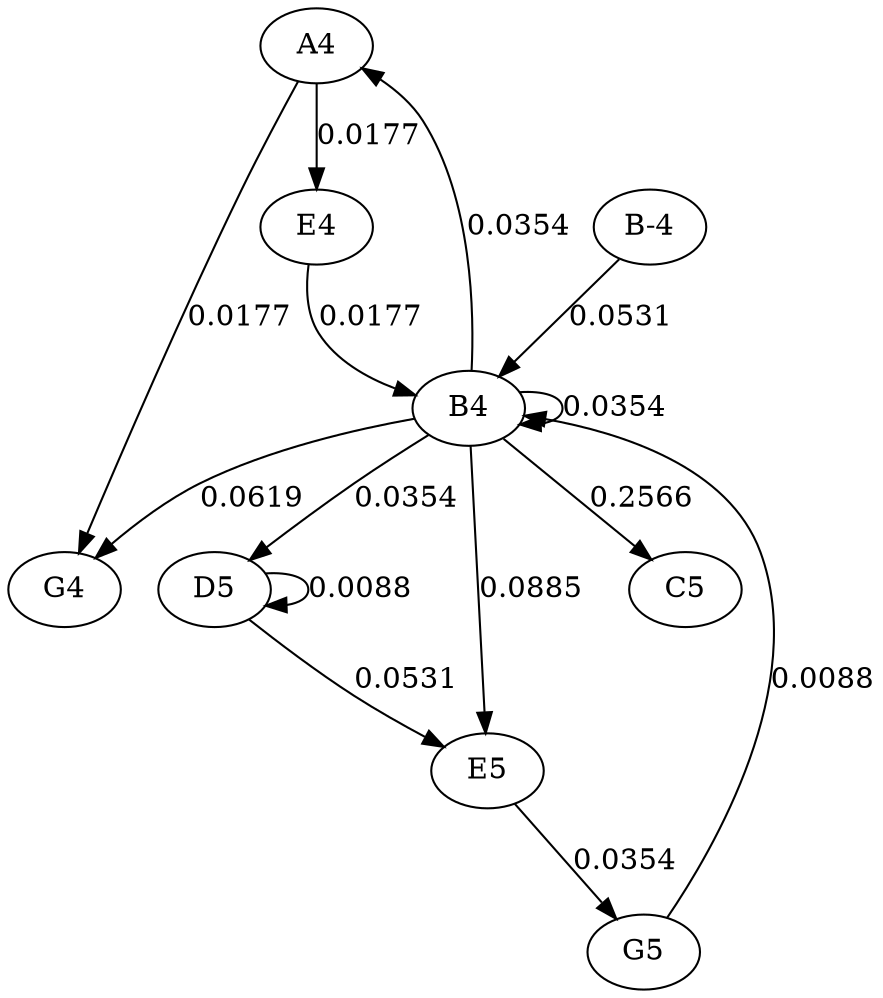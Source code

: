 strict graph {
	graph [bb="0,0,404.5,486"];
	node [label="\N"];
	edge [arrowtype=normal,
		dir=forward
	];
	A4	 [height="0.5",
		pos="222,468",
		width="0.75"];
	G4	 [height="0.5",
		pos="356,198",
		width="0.75"];
	A4 -- G4	 [label="0.0177",
		lp="385.25,333",
		pos="e,359.84,215.97 246.47,459.88 274.61,450.3 319.8,430.36 342,396 375.82,343.65 368.67,266.33 361.68,225.89"];
	E4	 [height="0.5",
		pos="159,378",
		width="0.75"];
	A4 -- E4	 [label="0.0177",
		lp="189.25,423",
		pos="e,159.09,396.03 200.01,457.4 189.2,451.58 176.93,443.11 169.5,432 164.4,424.38 161.67,414.85 160.24,405.98"];
	B4	 [height="0.5",
		pos="220,288",
		width="0.75"];
	E4 -- B4	 [label="0.0177",
		lp="189.25,333",
		pos="e,198.33,299.07 159.19,359.52 160.06,348.54 162.61,334.51 169.5,324 174.54,316.3 181.92,309.82 189.49,304.61"];
	D5	 [height="0.5",
		pos="27,198",
		width="0.75"];
	B4 -- D5	 [label="0.0354",
		lp="135.25,243",
		pos="e,45.345,211.6 195.35,280.38 173.8,274.22 141.92,264.16 115.5,252 93.888,242.05 70.875,228.16 53.734,217.09"];
	B4 -- B4	 [label="0.0354",
		lp="284.25,288",
		pos="e,244.53,279.88 244.53,296.12 255.51,296.89 265,294.19 265,288 265,283.84 260.72,281.26 254.57,280.24"];
	E5	 [height="0.5",
		pos="218,108",
		width="0.75"];
	B4 -- E5	 [label="0.0885",
		lp="239.25,198",
		pos="e,218.19,126.02 219.81,269.93 219.46,238.97 218.72,173.3 218.3,136.13"];
	C5	 [height="0.5",
		pos="155,198",
		width="0.75"];
	B4 -- C5	 [label="0.2566",
		lp="185.25,243",
		pos="e,155.03,216.07 197.46,277.73 186.17,271.96 173.28,263.43 165.5,252 160.34,244.42 157.59,234.9 156.16,226.03"];
	B4 -- G4	 [label="0.0619",
		lp="337.25,243",
		pos="e,340.95,213.21 243.19,278.39 258.73,272.13 279.33,262.87 296,252 303.79,246.93 319.82,232.69 333.35,220.24"];
	B4 -- A4	 [label="0.0354",
		lp="241.25,378",
		pos="e,221.81,449.93 220.19,306.02 220.54,336.94 221.28,402.61 221.69,439.81"];
	"B-4"	 [height="0.5",
		pos="306,378",
		width="0.75"];
	"B-4" -- B4	 [label="0.0531",
		lp="290.25,333",
		pos="e,234.22,303.55 291.8,362.47 278.11,348.46 257.2,327.07 241.47,310.97"];
	G5	 [height="0.5",
		pos="255,18",
		width="0.75"];
	E5 -- G5	 [label="0.0354",
		lp="252.25,63",
		pos="e,243.63,34.452 221.3,89.837 223.68,79.234 227.37,65.502 232.5,54 234.14,50.319 236.13,46.581 238.25,42.985"];
	D5 -- D5	 [label="0.0088",
		lp="91.25,198",
		pos="e,51.532,189.88 51.532,206.12 62.508,206.89 72,204.19 72,198 72,193.84 67.715,191.26 61.574,190.24"];
	D5 -- E5	 [label="0.0531",
		lp="159.25,153",
		pos="e,196.25,119.02 48.539,187.08 82.356,171.5 148.05,141.23 186.97,123.3"];
	G5 -- B4	 [label="0.0088",
		lp="299.25,153",
		pos="e,232,271.67 264.17,35.229 266.94,40.974 269.61,47.602 271,54 286.34,124.46 283.19,147.07 262,216 256.8,232.91 246.84,250.02 237.93\
,263.22"];
}
